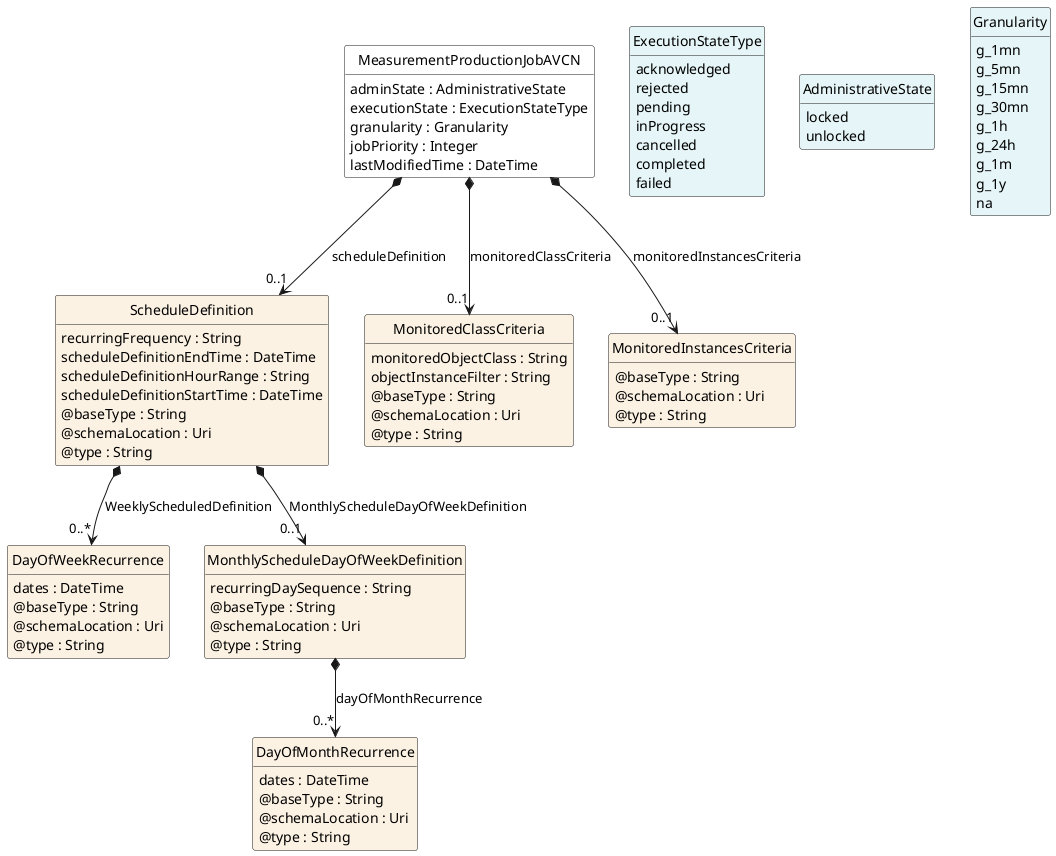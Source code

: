 @startuml
hide circle
hide methods
hide stereotype
show <<Enumeration>> stereotype
skinparam class {
   BackgroundColor<<Enumeration>> #E6F5F7
   BackgroundColor<<Ref>> #FFFFE0
   BackgroundColor<<Pivot>> #FFFFFFF
   BackgroundColor<<SimpleType>> #E2F0DA
   BackgroundColor #FCF2E3
}

class MeasurementProductionJobAVCN <<Pivot>> {
    adminState : AdministrativeState
    executionState : ExecutionStateType
    granularity : Granularity
    jobPriority : Integer
    lastModifiedTime : DateTime
}

class ScheduleDefinition  {
    recurringFrequency : String
    scheduleDefinitionEndTime : DateTime
    scheduleDefinitionHourRange : String
    scheduleDefinitionStartTime : DateTime
    @baseType : String
    @schemaLocation : Uri
    @type : String
}

class DayOfWeekRecurrence  {
    dates : DateTime
    @baseType : String
    @schemaLocation : Uri
    @type : String
}

class MonthlyScheduleDayOfWeekDefinition  {
    recurringDaySequence : String
    @baseType : String
    @schemaLocation : Uri
    @type : String
}

class DayOfMonthRecurrence  {
    dates : DateTime
    @baseType : String
    @schemaLocation : Uri
    @type : String
}

class MonitoredClassCriteria  {
    monitoredObjectClass : String
    objectInstanceFilter : String
    @baseType : String
    @schemaLocation : Uri
    @type : String
}

class Granularity <<Enumeration>> {
    g_1mn
    g_5mn
    g_15mn
    g_30mn
    g_1h
    g_24h
    g_1m
    g_1y
    na
}

class MonitoredInstancesCriteria  {
    @baseType : String
    @schemaLocation : Uri
    @type : String
}

class AdministrativeState <<Enumeration>> {
    locked
    unlocked
}

class ExecutionStateType <<Enumeration>> {
    acknowledged
    rejected
    pending
    inProgress
    cancelled
    completed
    failed
}

MeasurementProductionJobAVCN -right[hidden]-> ExecutionStateType

ExecutionStateType -right[hidden]-> AdministrativeState

AdministrativeState -right[hidden]-> Granularity

MeasurementProductionJobAVCN *-->  "0..1" MonitoredClassCriteria : monitoredClassCriteria

MeasurementProductionJobAVCN *-->  "0..1" MonitoredInstancesCriteria : monitoredInstancesCriteria

MeasurementProductionJobAVCN *-->  "0..1" ScheduleDefinition : scheduleDefinition

ScheduleDefinition *-->  "0..*" DayOfWeekRecurrence : WeeklyScheduledDefinition

ScheduleDefinition *-->  "0..1" MonthlyScheduleDayOfWeekDefinition : MonthlyScheduleDayOfWeekDefinition

MonthlyScheduleDayOfWeekDefinition *-->  "0..*" DayOfMonthRecurrence : dayOfMonthRecurrence

@enduml